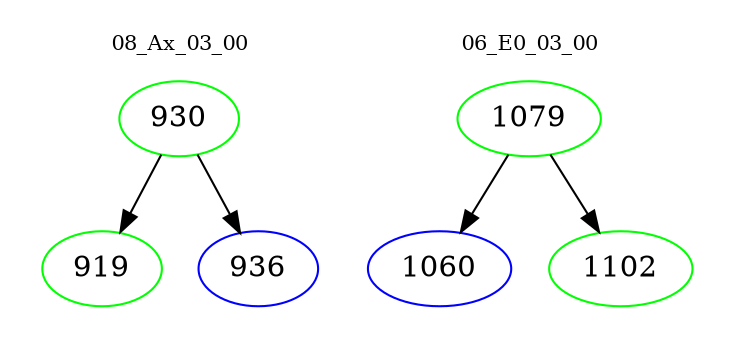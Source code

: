 digraph{
subgraph cluster_0 {
color = white
label = "08_Ax_03_00";
fontsize=10;
T0_930 [label="930", color="green"]
T0_930 -> T0_919 [color="black"]
T0_919 [label="919", color="green"]
T0_930 -> T0_936 [color="black"]
T0_936 [label="936", color="blue"]
}
subgraph cluster_1 {
color = white
label = "06_E0_03_00";
fontsize=10;
T1_1079 [label="1079", color="green"]
T1_1079 -> T1_1060 [color="black"]
T1_1060 [label="1060", color="blue"]
T1_1079 -> T1_1102 [color="black"]
T1_1102 [label="1102", color="green"]
}
}
